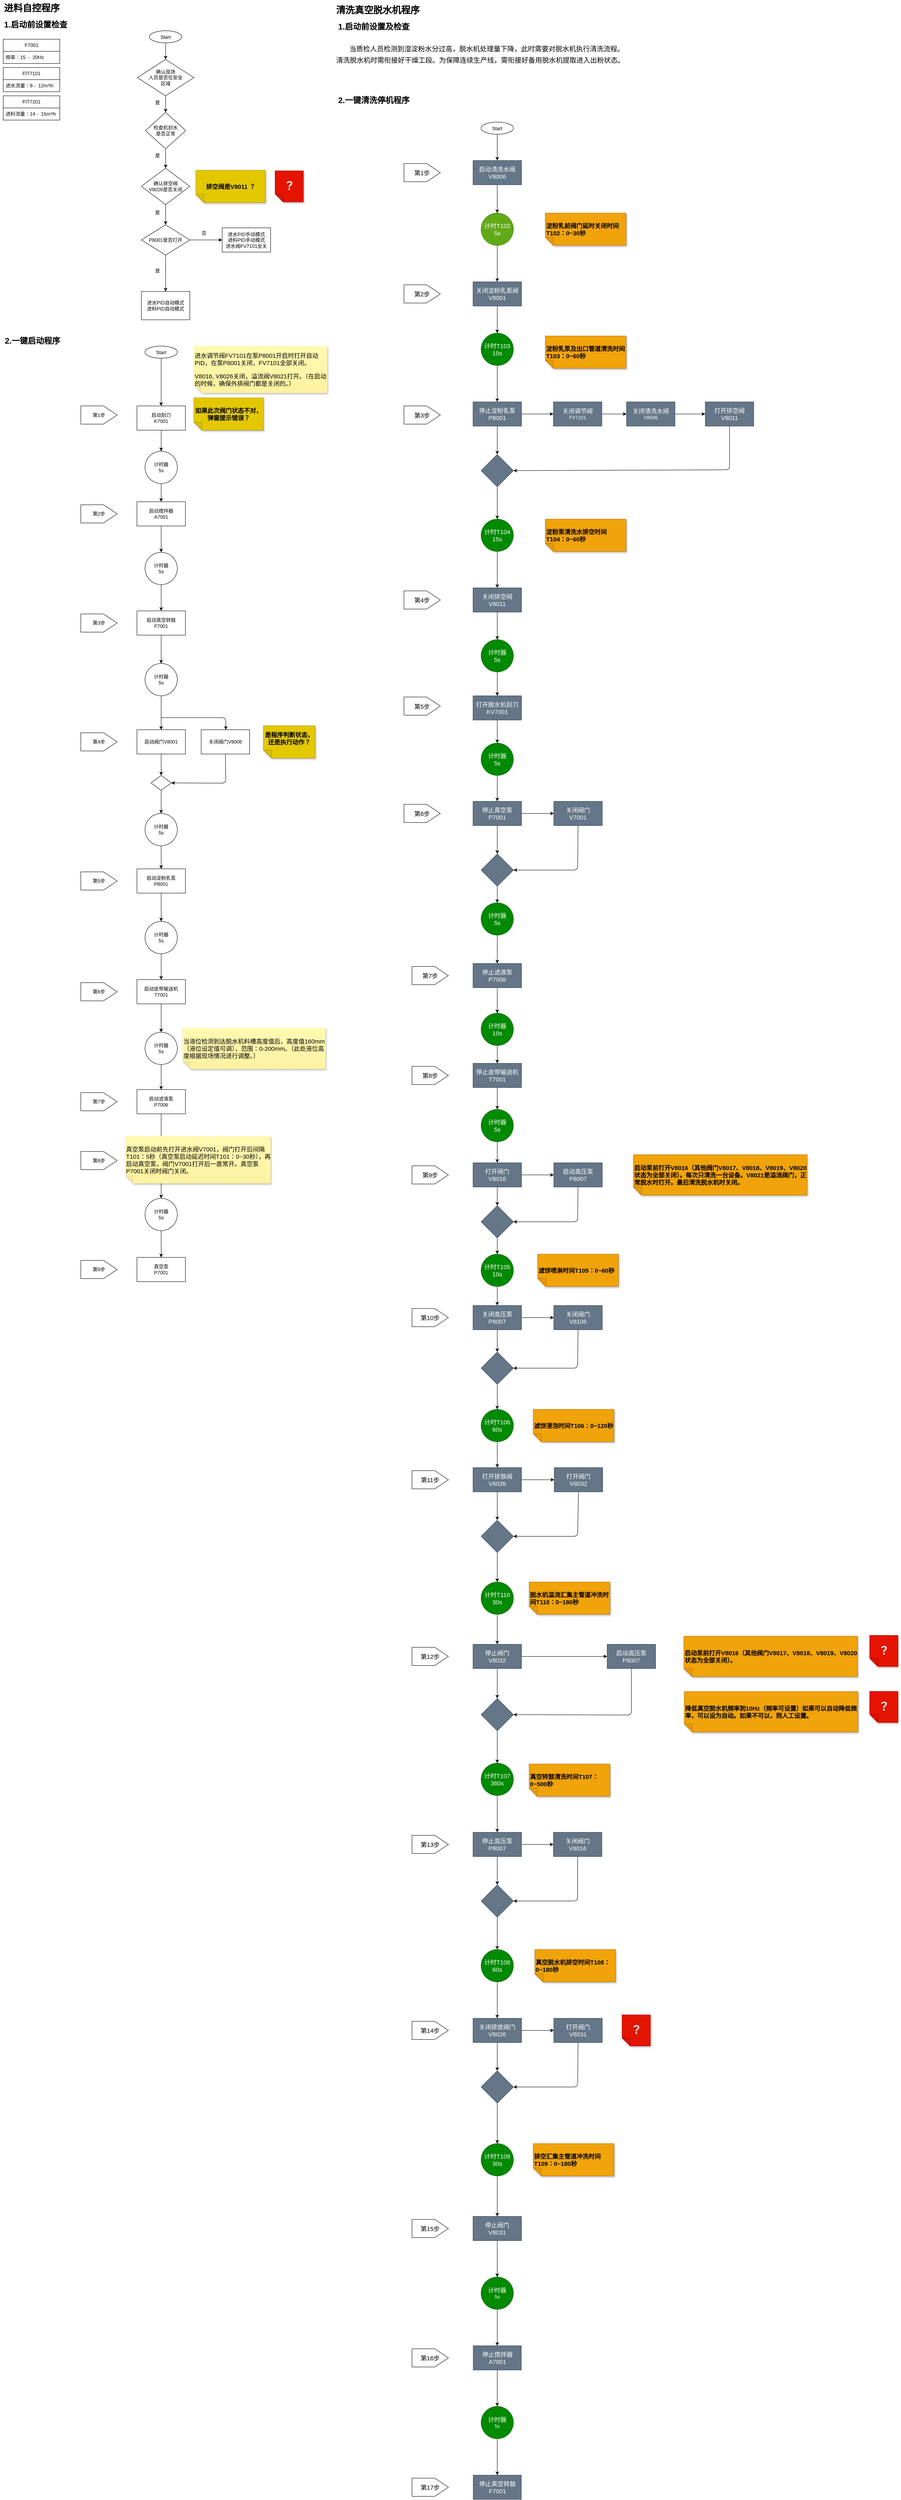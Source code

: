 <mxfile>
    <diagram id="wImYX9leGLHuQFXVxH7y" name="第 1 页">
        <mxGraphModel dx="1159" dy="1942" grid="1" gridSize="10" guides="1" tooltips="1" connect="1" arrows="1" fold="1" page="1" pageScale="1" pageWidth="827" pageHeight="1169" math="0" shadow="0">
            <root>
                <mxCell id="0"/>
                <mxCell id="1" parent="0"/>
                <mxCell id="384" value="F7001" style="swimlane;fontStyle=0;childLayout=stackLayout;horizontal=1;startSize=30;horizontalStack=0;resizeParent=1;resizeParentMax=0;resizeLast=0;collapsible=1;marginBottom=0;whiteSpace=wrap;html=1;fontFamily=Helvetica;fontSize=12;fontColor=default;fillColor=none;gradientColor=none;" parent="1" vertex="1">
                    <mxGeometry x="18" y="-1065" width="140" height="60" as="geometry"/>
                </mxCell>
                <mxCell id="385" value="频率：15&amp;nbsp; -&amp;nbsp; 20Hz" style="text;strokeColor=none;fillColor=none;align=left;verticalAlign=middle;spacingLeft=4;spacingRight=4;overflow=hidden;points=[[0,0.5],[1,0.5]];portConstraint=eastwest;rotatable=0;whiteSpace=wrap;html=1;fontFamily=Helvetica;fontSize=12;fontColor=default;" parent="384" vertex="1">
                    <mxGeometry y="30" width="140" height="30" as="geometry"/>
                </mxCell>
                <mxCell id="388" value="FIT7101" style="swimlane;fontStyle=0;childLayout=stackLayout;horizontal=1;startSize=30;horizontalStack=0;resizeParent=1;resizeParentMax=0;resizeLast=0;collapsible=1;marginBottom=0;whiteSpace=wrap;html=1;fontFamily=Helvetica;fontSize=12;fontColor=default;fillColor=none;gradientColor=none;" parent="1" vertex="1">
                    <mxGeometry x="18" y="-995" width="140" height="60" as="geometry"/>
                </mxCell>
                <mxCell id="389" value="进水流量：8 -&amp;nbsp; 12m³/h" style="text;strokeColor=none;fillColor=none;align=left;verticalAlign=middle;spacingLeft=4;spacingRight=4;overflow=hidden;points=[[0,0.5],[1,0.5]];portConstraint=eastwest;rotatable=0;whiteSpace=wrap;html=1;fontFamily=Helvetica;fontSize=12;fontColor=default;" parent="388" vertex="1">
                    <mxGeometry y="30" width="140" height="30" as="geometry"/>
                </mxCell>
                <UserObject label="FIT7201" tags="" id="390">
                    <mxCell style="swimlane;fontStyle=0;childLayout=stackLayout;horizontal=1;startSize=30;horizontalStack=0;resizeParent=1;resizeParentMax=0;resizeLast=0;collapsible=1;marginBottom=0;whiteSpace=wrap;html=1;fontFamily=Helvetica;fontSize=12;fontColor=default;fillColor=none;gradientColor=none;" parent="1" vertex="1">
                        <mxGeometry x="18" y="-925" width="140" height="60" as="geometry"/>
                    </mxCell>
                </UserObject>
                <mxCell id="391" value="进料流量：14 -&amp;nbsp; 15m³/h" style="text;strokeColor=none;fillColor=none;align=left;verticalAlign=middle;spacingLeft=4;spacingRight=4;overflow=hidden;points=[[0,0.5],[1,0.5]];portConstraint=eastwest;rotatable=0;whiteSpace=wrap;html=1;fontFamily=Helvetica;fontSize=12;fontColor=default;" parent="390" vertex="1">
                    <mxGeometry y="30" width="140" height="30" as="geometry"/>
                </mxCell>
                <mxCell id="427" value="" style="edgeStyle=none;html=1;fontFamily=Helvetica;fontSize=12;fontColor=default;" parent="1" source="425" target="426" edge="1">
                    <mxGeometry relative="1" as="geometry"/>
                </mxCell>
                <mxCell id="425" value="Start" style="ellipse;align=center;" parent="1" vertex="1">
                    <mxGeometry x="380" y="-1086" width="80" height="30" as="geometry"/>
                </mxCell>
                <mxCell id="431" value="" style="edgeStyle=none;html=1;fontFamily=Helvetica;fontSize=12;fontColor=default;" parent="1" source="426" target="430" edge="1">
                    <mxGeometry relative="1" as="geometry"/>
                </mxCell>
                <mxCell id="426" value="确认现场&lt;br&gt;人员是否在安全&lt;br&gt;区域" style="rhombus;whiteSpace=wrap;html=1;align=center;" parent="1" vertex="1">
                    <mxGeometry x="350" y="-1015" width="140" height="90" as="geometry"/>
                </mxCell>
                <mxCell id="440" style="edgeStyle=none;html=1;exitX=0.5;exitY=1;exitDx=0;exitDy=0;entryX=0.5;entryY=0;entryDx=0;entryDy=0;fontFamily=Helvetica;fontSize=12;fontColor=default;" parent="1" source="430" target="439" edge="1">
                    <mxGeometry relative="1" as="geometry"/>
                </mxCell>
                <mxCell id="430" value="检查机封水&lt;br&gt;是否正常" style="rhombus;whiteSpace=wrap;html=1;" parent="1" vertex="1">
                    <mxGeometry x="370" y="-884" width="100" height="90" as="geometry"/>
                </mxCell>
                <mxCell id="448" style="edgeStyle=none;html=1;exitX=0.5;exitY=1;exitDx=0;exitDy=0;entryX=0.5;entryY=0;entryDx=0;entryDy=0;fontFamily=Helvetica;fontSize=12;fontColor=default;" parent="1" source="439" target="443" edge="1">
                    <mxGeometry relative="1" as="geometry"/>
                </mxCell>
                <mxCell id="439" value="确认排空阀&lt;br&gt;V8026是否关闭" style="rhombus;whiteSpace=wrap;html=1;" parent="1" vertex="1">
                    <mxGeometry x="360" y="-746" width="120" height="90" as="geometry"/>
                </mxCell>
                <mxCell id="441" value="" style="edgeStyle=none;html=1;fontFamily=Helvetica;fontSize=12;fontColor=default;" parent="1" source="443" target="444" edge="1">
                    <mxGeometry relative="1" as="geometry"/>
                </mxCell>
                <mxCell id="442" value="" style="edgeStyle=none;html=1;fontFamily=Helvetica;fontSize=12;fontColor=default;" parent="1" source="443" target="446" edge="1">
                    <mxGeometry relative="1" as="geometry"/>
                </mxCell>
                <mxCell id="443" value="P8001是否打开" style="rhombus;whiteSpace=wrap;html=1;" parent="1" vertex="1">
                    <mxGeometry x="360" y="-606" width="120" height="75" as="geometry"/>
                </mxCell>
                <mxCell id="444" value="进水PID自动模式&lt;br&gt;进料PID自动模式" style="whiteSpace=wrap;html=1;" parent="1" vertex="1">
                    <mxGeometry x="360" y="-441" width="120" height="70" as="geometry"/>
                </mxCell>
                <mxCell id="445" value="是" style="text;strokeColor=none;align=center;fillColor=none;html=1;verticalAlign=middle;whiteSpace=wrap;rounded=0;fontFamily=Helvetica;fontSize=12;fontColor=default;" parent="1" vertex="1">
                    <mxGeometry x="381" y="-507" width="38" height="30" as="geometry"/>
                </mxCell>
                <mxCell id="446" value="进水PID手动模式&lt;br&gt;进料PID手动模式&lt;br&gt;进水阀FV7101全关" style="whiteSpace=wrap;html=1;" parent="1" vertex="1">
                    <mxGeometry x="560" y="-598.5" width="120" height="60" as="geometry"/>
                </mxCell>
                <mxCell id="447" value="否" style="text;strokeColor=none;align=center;fillColor=none;html=1;verticalAlign=middle;whiteSpace=wrap;rounded=0;fontFamily=Helvetica;fontSize=12;fontColor=default;" parent="1" vertex="1">
                    <mxGeometry x="495" y="-600" width="40" height="30" as="geometry"/>
                </mxCell>
                <mxCell id="449" value="是" style="text;strokeColor=none;align=center;fillColor=none;html=1;verticalAlign=middle;whiteSpace=wrap;rounded=0;fontFamily=Helvetica;fontSize=12;fontColor=default;" parent="1" vertex="1">
                    <mxGeometry x="381" y="-651" width="38" height="30" as="geometry"/>
                </mxCell>
                <mxCell id="450" value="是" style="text;strokeColor=none;align=center;fillColor=none;html=1;verticalAlign=middle;whiteSpace=wrap;rounded=0;fontFamily=Helvetica;fontSize=12;fontColor=default;" parent="1" vertex="1">
                    <mxGeometry x="381" y="-792" width="38" height="30" as="geometry"/>
                </mxCell>
                <mxCell id="451" value="是" style="text;strokeColor=none;align=center;fillColor=none;html=1;verticalAlign=middle;whiteSpace=wrap;rounded=0;fontFamily=Helvetica;fontSize=12;fontColor=default;" parent="1" vertex="1">
                    <mxGeometry x="381" y="-923" width="38" height="30" as="geometry"/>
                </mxCell>
                <mxCell id="458" value="" style="edgeStyle=none;html=1;fontFamily=Helvetica;fontSize=12;fontColor=default;" parent="1" source="452" target="457" edge="1">
                    <mxGeometry relative="1" as="geometry"/>
                </mxCell>
                <mxCell id="452" value="Start" style="ellipse" parent="1" vertex="1">
                    <mxGeometry x="369" y="-306" width="80" height="30" as="geometry"/>
                </mxCell>
                <mxCell id="462" value="" style="edgeStyle=none;html=1;fontFamily=Helvetica;fontSize=12;fontColor=default;" parent="1" source="457" target="461" edge="1">
                    <mxGeometry relative="1" as="geometry"/>
                </mxCell>
                <mxCell id="457" value="启动刮刀&lt;br&gt;K7001" style="whiteSpace=wrap;html=1;" parent="1" vertex="1">
                    <mxGeometry x="349" y="-158" width="120" height="60" as="geometry"/>
                </mxCell>
                <mxCell id="464" value="" style="edgeStyle=none;html=1;fontFamily=Helvetica;fontSize=12;fontColor=default;" parent="1" source="461" target="463" edge="1">
                    <mxGeometry relative="1" as="geometry"/>
                </mxCell>
                <mxCell id="461" value="计时器&lt;br&gt;5s" style="ellipse;whiteSpace=wrap;html=1;" parent="1" vertex="1">
                    <mxGeometry x="369" y="-46" width="80" height="80" as="geometry"/>
                </mxCell>
                <mxCell id="466" value="" style="edgeStyle=none;html=1;fontFamily=Helvetica;fontSize=12;fontColor=default;" parent="1" source="463" target="465" edge="1">
                    <mxGeometry relative="1" as="geometry"/>
                </mxCell>
                <mxCell id="463" value="启动搅拌器&lt;br&gt;A7001" style="whiteSpace=wrap;html=1;" parent="1" vertex="1">
                    <mxGeometry x="349" y="79" width="120" height="60" as="geometry"/>
                </mxCell>
                <mxCell id="468" value="" style="edgeStyle=none;html=1;fontFamily=Helvetica;fontSize=12;fontColor=default;" parent="1" source="465" target="467" edge="1">
                    <mxGeometry relative="1" as="geometry"/>
                </mxCell>
                <mxCell id="465" value="计时器&lt;br&gt;5s" style="ellipse;whiteSpace=wrap;html=1;" parent="1" vertex="1">
                    <mxGeometry x="369" y="204" width="80" height="80" as="geometry"/>
                </mxCell>
                <mxCell id="470" value="" style="edgeStyle=none;html=1;fontFamily=Helvetica;fontSize=12;fontColor=default;" parent="1" source="467" target="469" edge="1">
                    <mxGeometry relative="1" as="geometry"/>
                </mxCell>
                <mxCell id="467" value="启动真空转鼓&lt;br&gt;F7001" style="whiteSpace=wrap;html=1;" parent="1" vertex="1">
                    <mxGeometry x="349" y="349" width="120" height="60" as="geometry"/>
                </mxCell>
                <mxCell id="472" value="" style="edgeStyle=none;html=1;fontFamily=Helvetica;fontSize=12;fontColor=default;" parent="1" source="469" target="471" edge="1">
                    <mxGeometry relative="1" as="geometry"/>
                </mxCell>
                <mxCell id="469" value="计时器&lt;br&gt;5s" style="ellipse;whiteSpace=wrap;html=1;" parent="1" vertex="1">
                    <mxGeometry x="369" y="479" width="80" height="80" as="geometry"/>
                </mxCell>
                <mxCell id="484" value="" style="edgeStyle=none;html=1;fontFamily=Helvetica;fontSize=12;fontColor=default;" parent="1" source="471" target="483" edge="1">
                    <mxGeometry relative="1" as="geometry"/>
                </mxCell>
                <mxCell id="471" value="启动阀门V8001" style="whiteSpace=wrap;html=1;" parent="1" vertex="1">
                    <mxGeometry x="349" y="643" width="120" height="60" as="geometry"/>
                </mxCell>
                <mxCell id="485" style="edgeStyle=none;html=1;entryX=1;entryY=0.5;entryDx=0;entryDy=0;fontFamily=Helvetica;fontSize=12;fontColor=default;exitX=0.5;exitY=1;exitDx=0;exitDy=0;" parent="1" source="477" target="483" edge="1">
                    <mxGeometry relative="1" as="geometry">
                        <Array as="points">
                            <mxPoint x="569" y="775"/>
                        </Array>
                    </mxGeometry>
                </mxCell>
                <mxCell id="477" value="关闭阀门V8006" style="whiteSpace=wrap;html=1;" parent="1" vertex="1">
                    <mxGeometry x="508" y="643" width="120" height="60" as="geometry"/>
                </mxCell>
                <mxCell id="479" value="" style="edgeStyle=none;orthogonalLoop=1;jettySize=auto;html=1;fontFamily=Helvetica;fontSize=12;fontColor=default;" parent="1" edge="1">
                    <mxGeometry width="80" relative="1" as="geometry">
                        <mxPoint x="409" y="613" as="sourcePoint"/>
                        <mxPoint x="569" y="643" as="targetPoint"/>
                        <Array as="points">
                            <mxPoint x="569" y="613"/>
                        </Array>
                    </mxGeometry>
                </mxCell>
                <mxCell id="487" value="" style="edgeStyle=none;html=1;fontFamily=Helvetica;fontSize=12;fontColor=default;" parent="1" source="483" target="486" edge="1">
                    <mxGeometry relative="1" as="geometry"/>
                </mxCell>
                <mxCell id="483" value="" style="rhombus;whiteSpace=wrap;html=1;" parent="1" vertex="1">
                    <mxGeometry x="384" y="756" width="50" height="37" as="geometry"/>
                </mxCell>
                <mxCell id="489" value="" style="edgeStyle=none;html=1;fontFamily=Helvetica;fontSize=12;fontColor=default;" parent="1" source="486" target="488" edge="1">
                    <mxGeometry relative="1" as="geometry"/>
                </mxCell>
                <mxCell id="486" value="计时器&lt;br&gt;5s" style="ellipse;whiteSpace=wrap;html=1;" parent="1" vertex="1">
                    <mxGeometry x="369" y="850" width="80" height="80" as="geometry"/>
                </mxCell>
                <mxCell id="491" value="" style="edgeStyle=none;html=1;fontFamily=Helvetica;fontSize=12;fontColor=default;" parent="1" source="488" target="490" edge="1">
                    <mxGeometry relative="1" as="geometry"/>
                </mxCell>
                <mxCell id="488" value="启动淀粉乳泵&lt;br&gt;P8001" style="whiteSpace=wrap;html=1;" parent="1" vertex="1">
                    <mxGeometry x="349" y="987" width="120" height="60" as="geometry"/>
                </mxCell>
                <mxCell id="493" value="" style="edgeStyle=none;html=1;fontFamily=Helvetica;fontSize=12;fontColor=default;" parent="1" source="490" target="492" edge="1">
                    <mxGeometry relative="1" as="geometry"/>
                </mxCell>
                <mxCell id="490" value="计时器&lt;br&gt;5s" style="ellipse;whiteSpace=wrap;html=1;" parent="1" vertex="1">
                    <mxGeometry x="369" y="1117" width="80" height="80" as="geometry"/>
                </mxCell>
                <mxCell id="497" value="" style="edgeStyle=none;html=1;fontFamily=Helvetica;fontSize=12;fontColor=#FFFFFF;" parent="1" source="492" target="496" edge="1">
                    <mxGeometry relative="1" as="geometry"/>
                </mxCell>
                <mxCell id="492" value="启动皮带输送机&lt;br&gt;T7001" style="whiteSpace=wrap;html=1;" parent="1" vertex="1">
                    <mxGeometry x="349" y="1261" width="120" height="60" as="geometry"/>
                </mxCell>
                <mxCell id="494" value="&lt;p style=&quot;font-size: 15px;&quot; class=&quot;MsoNormal&quot;&gt;&lt;span&gt;当液位检测到达脱水机料槽高度值后，&lt;/span&gt;高度值160mm（液位设定值可调），范围：0-200mm。（此处液位高度根据现场情况进行调整。）&lt;/p&gt;&lt;p class=&quot;MsoNormal&quot;&gt;&lt;span&gt;&lt;/span&gt;&lt;/p&gt;" style="shape=note;whiteSpace=wrap;html=1;backgroundOutline=1;fontColor=#000000;darkOpacity=0.05;fillColor=#FFF9B2;strokeColor=none;fillStyle=solid;direction=west;gradientDirection=north;gradientColor=#FFF2A1;shadow=1;size=20;pointerEvents=1;fontFamily=Helvetica;fontSize=12;align=left;" parent="1" vertex="1">
                    <mxGeometry x="461.75" y="1380" width="354.25" height="102" as="geometry"/>
                </mxCell>
                <mxCell id="499" value="" style="edgeStyle=none;html=1;fontFamily=Helvetica;fontSize=12;fontColor=#FFFFFF;" parent="1" source="496" target="498" edge="1">
                    <mxGeometry relative="1" as="geometry"/>
                </mxCell>
                <mxCell id="496" value="计时器&lt;br&gt;5s" style="ellipse;whiteSpace=wrap;html=1;" parent="1" vertex="1">
                    <mxGeometry x="369" y="1391" width="80" height="80" as="geometry"/>
                </mxCell>
                <mxCell id="501" value="" style="edgeStyle=none;html=1;fontFamily=Helvetica;fontSize=12;fontColor=#FFFFFF;" parent="1" source="498" target="500" edge="1">
                    <mxGeometry relative="1" as="geometry"/>
                </mxCell>
                <mxCell id="498" value="启动滤液泵&lt;br&gt;P7006" style="whiteSpace=wrap;html=1;" parent="1" vertex="1">
                    <mxGeometry x="349" y="1533" width="120" height="60" as="geometry"/>
                </mxCell>
                <mxCell id="503" value="" style="edgeStyle=none;html=1;fontFamily=Helvetica;fontSize=12;fontColor=#FFFFFF;" parent="1" source="500" target="502" edge="1">
                    <mxGeometry relative="1" as="geometry"/>
                </mxCell>
                <mxCell id="500" value="计时器&lt;br&gt;5s" style="ellipse;whiteSpace=wrap;html=1;" parent="1" vertex="1">
                    <mxGeometry x="369" y="1802" width="80" height="80" as="geometry"/>
                </mxCell>
                <mxCell id="502" value="真空泵&lt;br&gt;P7001" style="whiteSpace=wrap;html=1;" parent="1" vertex="1">
                    <mxGeometry x="349" y="1948" width="120" height="60" as="geometry"/>
                </mxCell>
                <mxCell id="504" value="&lt;p style=&quot;&quot; class=&quot;MsoNormal&quot;&gt;&lt;font style=&quot;font-size: 15px;&quot;&gt;真空泵启动前先打开进水阀V7001，阀门打开后间隔T101：5秒（真空泵启动延迟时间T101：0~30秒），再启动真空泵，阀门V7001打开后一直常开。真空泵P7001关闭时阀门关闭。&lt;/font&gt;&lt;span&gt;&lt;/span&gt;&lt;/p&gt;&lt;p class=&quot;MsoNormal&quot;&gt;&lt;span&gt;&lt;/span&gt;&lt;/p&gt;" style="shape=note;whiteSpace=wrap;html=1;backgroundOutline=1;fontColor=#000000;darkOpacity=0.05;fillColor=#FFF9B2;strokeColor=none;fillStyle=solid;direction=west;gradientDirection=north;gradientColor=#FFF2A1;shadow=1;size=20;pointerEvents=1;fontFamily=Helvetica;fontSize=12;align=left;" parent="1" vertex="1">
                    <mxGeometry x="320" y="1648" width="360" height="117" as="geometry"/>
                </mxCell>
                <mxCell id="505" value="&lt;p style=&quot;font-size: 15px;&quot; class=&quot;MsoNormal&quot;&gt;&lt;font style=&quot;font-size: 15px;&quot;&gt;进水调节阀FV7101在泵P8001开启时打开自动PID，在泵P8001关闭，FV7101全部关闭。&lt;/font&gt;&lt;/p&gt;&lt;p style=&quot;font-size: 15px;&quot; class=&quot;MsoNormal&quot;&gt;&lt;font style=&quot;font-size: 15px;&quot;&gt;V8016, V8026关闭，溢流阀V8021打开。（在启动的时候，确保外排阀门都是关闭的。）&lt;/font&gt;&lt;span style=&quot;font-size: 13px;&quot;&gt;&lt;/span&gt;&lt;/p&gt;&lt;p class=&quot;MsoNormal&quot;&gt;&lt;span&gt;&lt;/span&gt;&lt;/p&gt;" style="shape=note;whiteSpace=wrap;html=1;backgroundOutline=1;fontColor=#000000;darkOpacity=0.05;fillColor=#FFF9B2;strokeColor=none;fillStyle=solid;direction=west;gradientDirection=north;gradientColor=#FFF2A1;shadow=1;size=20;pointerEvents=1;fontFamily=Helvetica;fontSize=12;align=left;" parent="1" vertex="1">
                    <mxGeometry x="490" y="-306" width="330" height="116" as="geometry"/>
                </mxCell>
                <mxCell id="506" value="第1步" style="shape=offPageConnector;whiteSpace=wrap;html=1;direction=north;" parent="1" vertex="1">
                    <mxGeometry x="210" y="-158" width="90" height="45" as="geometry"/>
                </mxCell>
                <mxCell id="509" value="1.启动前设置检查" style="text;strokeColor=none;fillColor=none;html=1;fontSize=20;fontStyle=1;verticalAlign=middle;align=center;" parent="1" vertex="1">
                    <mxGeometry x="18" y="-1122" width="160" height="40" as="geometry"/>
                </mxCell>
                <mxCell id="510" value="2.一键启动程序" style="text;strokeColor=none;fillColor=none;html=1;fontSize=20;fontStyle=1;verticalAlign=middle;align=center;" parent="1" vertex="1">
                    <mxGeometry x="10" y="-340" width="160" height="40" as="geometry"/>
                </mxCell>
                <mxCell id="511" value="第2步" style="shape=offPageConnector;whiteSpace=wrap;html=1;direction=north;" parent="1" vertex="1">
                    <mxGeometry x="210" y="86.5" width="90" height="45" as="geometry"/>
                </mxCell>
                <mxCell id="512" value="第3步" style="shape=offPageConnector;whiteSpace=wrap;html=1;direction=north;" parent="1" vertex="1">
                    <mxGeometry x="210" y="356.5" width="90" height="45" as="geometry"/>
                </mxCell>
                <mxCell id="513" value="第4步" style="shape=offPageConnector;whiteSpace=wrap;html=1;direction=north;" parent="1" vertex="1">
                    <mxGeometry x="210" y="650.5" width="90" height="45" as="geometry"/>
                </mxCell>
                <mxCell id="514" value="第5步" style="shape=offPageConnector;whiteSpace=wrap;html=1;direction=north;" parent="1" vertex="1">
                    <mxGeometry x="210" y="994.5" width="90" height="45" as="geometry"/>
                </mxCell>
                <mxCell id="515" value="第6步" style="shape=offPageConnector;whiteSpace=wrap;html=1;direction=north;" parent="1" vertex="1">
                    <mxGeometry x="210" y="1268.5" width="90" height="45" as="geometry"/>
                </mxCell>
                <mxCell id="516" value="第7步" style="shape=offPageConnector;whiteSpace=wrap;html=1;direction=north;" parent="1" vertex="1">
                    <mxGeometry x="210" y="1540.5" width="90" height="45" as="geometry"/>
                </mxCell>
                <mxCell id="517" value="第8步" style="shape=offPageConnector;whiteSpace=wrap;html=1;direction=north;" parent="1" vertex="1">
                    <mxGeometry x="210" y="1686" width="90" height="45" as="geometry"/>
                </mxCell>
                <mxCell id="518" value="第9步" style="shape=offPageConnector;whiteSpace=wrap;html=1;direction=north;" parent="1" vertex="1">
                    <mxGeometry x="210" y="1955.5" width="90" height="45" as="geometry"/>
                </mxCell>
                <mxCell id="519" value="&lt;font style=&quot;font-size: 15px;&quot;&gt;&lt;b&gt;是程序判断状态，还是执行动作？&lt;br&gt;&lt;br&gt;&lt;/b&gt;&lt;/font&gt;" style="shape=note;whiteSpace=wrap;html=1;backgroundOutline=1;fontColor=#000000;darkOpacity=0.05;fillColor=#e3c800;strokeColor=#B09500;fillStyle=solid;direction=west;gradientDirection=north;shadow=1;size=20;pointerEvents=1;" parent="1" vertex="1">
                    <mxGeometry x="662" y="633" width="128" height="80" as="geometry"/>
                </mxCell>
                <mxCell id="521" value="&lt;font style=&quot;font-size: 15px;&quot;&gt;&lt;b&gt;如果此次阀门状态不对，弹窗提示错误？&lt;br&gt;&lt;/b&gt;&lt;/font&gt;" style="shape=note;whiteSpace=wrap;html=1;backgroundOutline=1;fontColor=#000000;darkOpacity=0.05;fillColor=#e3c800;strokeColor=#B09500;fillStyle=solid;direction=west;gradientDirection=north;shadow=1;size=20;pointerEvents=1;" parent="1" vertex="1">
                    <mxGeometry x="490" y="-178" width="172" height="80" as="geometry"/>
                </mxCell>
                <mxCell id="522" value="清洗真空脱水机程序" style="text;strokeColor=none;fillColor=none;html=1;fontSize=23;fontStyle=1;verticalAlign=middle;align=center;" parent="1" vertex="1">
                    <mxGeometry x="840" y="-1157" width="210" height="40" as="geometry"/>
                </mxCell>
                <mxCell id="523" value="进料自控程序" style="text;strokeColor=none;fillColor=none;html=1;fontSize=23;fontStyle=1;verticalAlign=middle;align=left;" parent="1" vertex="1">
                    <mxGeometry x="18" y="-1162" width="210" height="40" as="geometry"/>
                </mxCell>
                <mxCell id="524" value="1.启动前设置及检查" style="text;strokeColor=none;fillColor=none;html=1;fontSize=20;fontStyle=1;verticalAlign=middle;align=center;" parent="1" vertex="1">
                    <mxGeometry x="840" y="-1117" width="190" height="40" as="geometry"/>
                </mxCell>
                <mxCell id="525" value="&lt;p style=&quot;&quot; class=&quot;MsoNormal&quot;&gt;&lt;span&gt;&lt;font style=&quot;font-size: 17px;&quot;&gt;&amp;nbsp; &amp;nbsp; &amp;nbsp; &amp;nbsp;当质检人员检测到湿淀粉水分过高，脱水机处理量下降，此时需要对脱水机执行清洗流程。清洗脱水机时需衔接好干燥工段。为保障连续生产线，需衔接好备用脱水机提取进入出粉状态。&lt;/font&gt;&lt;/span&gt;&lt;span&gt;&lt;/span&gt;&lt;/p&gt;" style="text;strokeColor=none;align=left;fillColor=none;html=1;verticalAlign=middle;whiteSpace=wrap;rounded=0;fontSize=23;" parent="1" vertex="1">
                    <mxGeometry x="840" y="-1084" width="730" height="110" as="geometry"/>
                </mxCell>
                <mxCell id="526" value="2.一键清洗停机程序" style="text;strokeColor=none;fillColor=none;html=1;fontSize=20;fontStyle=1;verticalAlign=middle;align=center;" parent="1" vertex="1">
                    <mxGeometry x="840" y="-935" width="190" height="40" as="geometry"/>
                </mxCell>
                <mxCell id="529" value="" style="edgeStyle=none;html=1;fontSize=17;" parent="1" source="527" target="528" edge="1">
                    <mxGeometry relative="1" as="geometry"/>
                </mxCell>
                <mxCell id="527" value="Start" style="ellipse" parent="1" vertex="1">
                    <mxGeometry x="1201" y="-860" width="80" height="30" as="geometry"/>
                </mxCell>
                <mxCell id="531" value="" style="edgeStyle=none;html=1;fontSize=15;" parent="1" source="528" target="530" edge="1">
                    <mxGeometry relative="1" as="geometry"/>
                </mxCell>
                <mxCell id="528" value="&lt;font style=&quot;font-size: 15px;&quot;&gt;启动清洗水阀&lt;br&gt;V8006&lt;br&gt;&lt;/font&gt;" style="whiteSpace=wrap;html=1;fillColor=#647687;fontColor=#ffffff;strokeColor=#314354;" parent="1" vertex="1">
                    <mxGeometry x="1181" y="-765" width="120" height="60" as="geometry"/>
                </mxCell>
                <mxCell id="533" value="" style="edgeStyle=none;html=1;fontSize=15;" parent="1" source="530" target="532" edge="1">
                    <mxGeometry relative="1" as="geometry"/>
                </mxCell>
                <mxCell id="530" value="&lt;font style=&quot;font-size: 15px;&quot;&gt;计时T102&lt;br&gt;5s&lt;/font&gt;" style="ellipse;whiteSpace=wrap;html=1;fillColor=#60a917;strokeColor=#2D7600;fontColor=#ffffff;" parent="1" vertex="1">
                    <mxGeometry x="1201" y="-635" width="80" height="80" as="geometry"/>
                </mxCell>
                <mxCell id="539" style="edgeStyle=none;html=1;exitX=0.5;exitY=1;exitDx=0;exitDy=0;entryX=0.5;entryY=0;entryDx=0;entryDy=0;fontSize=15;" parent="1" source="532" target="538" edge="1">
                    <mxGeometry relative="1" as="geometry"/>
                </mxCell>
                <mxCell id="532" value="&lt;font style=&quot;font-size: 15px;&quot;&gt;关闭淀粉乳泵阀&lt;br&gt;V8001&lt;/font&gt;" style="whiteSpace=wrap;html=1;fillColor=#647687;strokeColor=#314354;fontColor=#ffffff;" parent="1" vertex="1">
                    <mxGeometry x="1181" y="-465" width="120" height="60" as="geometry"/>
                </mxCell>
                <mxCell id="545" value="" style="edgeStyle=none;html=1;fontSize=15;" parent="1" source="538" target="544" edge="1">
                    <mxGeometry relative="1" as="geometry"/>
                </mxCell>
                <mxCell id="538" value="&lt;font style=&quot;font-size: 15px;&quot;&gt;计时T103&lt;br&gt;10s&lt;/font&gt;" style="ellipse;whiteSpace=wrap;html=1;fillColor=#008a00;strokeColor=#005700;fontColor=#ffffff;" parent="1" vertex="1">
                    <mxGeometry x="1201" y="-338" width="80" height="80" as="geometry"/>
                </mxCell>
                <mxCell id="540" value="&lt;p style=&quot;font-size: 15px;&quot; class=&quot;MsoNormal&quot;&gt;&lt;b&gt;淀粉乳前阀门延时关闭时间T102：0~30秒&lt;/b&gt;&lt;/p&gt;" style="shape=note;whiteSpace=wrap;html=1;backgroundOutline=1;fontColor=#000000;darkOpacity=0.05;fillColor=#f0a30a;strokeColor=#BD7000;fillStyle=solid;direction=west;gradientDirection=north;shadow=1;size=20;pointerEvents=1;align=left;" parent="1" vertex="1">
                    <mxGeometry x="1360" y="-635" width="200" height="80" as="geometry"/>
                </mxCell>
                <mxCell id="541" value="&lt;p style=&quot;font-size: 15px;&quot; class=&quot;MsoNormal&quot;&gt;&lt;b&gt;&lt;span&gt;淀粉乳泵及出口管道清洗时间&lt;/span&gt;&lt;span&gt;T&lt;/span&gt;&lt;span&gt;103&lt;/span&gt;&lt;span&gt;：0&lt;/span&gt;&lt;span&gt;~60&lt;/span&gt;&lt;span&gt;秒&lt;/span&gt;&lt;/b&gt;&lt;/p&gt;" style="shape=note;whiteSpace=wrap;html=1;backgroundOutline=1;fontColor=#000000;darkOpacity=0.05;fillColor=#f0a30a;strokeColor=#BD7000;fillStyle=solid;direction=west;gradientDirection=north;shadow=1;size=20;pointerEvents=1;align=left;" parent="1" vertex="1">
                    <mxGeometry x="1360" y="-331" width="200" height="80" as="geometry"/>
                </mxCell>
                <mxCell id="542" value="&lt;font style=&quot;font-size: 15px;&quot;&gt;第1步&lt;/font&gt;" style="shape=offPageConnector;whiteSpace=wrap;html=1;direction=north;" parent="1" vertex="1">
                    <mxGeometry x="1010" y="-757.5" width="90" height="45" as="geometry"/>
                </mxCell>
                <mxCell id="543" value="&lt;font style=&quot;font-size: 15px;&quot;&gt;第2步&lt;/font&gt;" style="shape=offPageConnector;whiteSpace=wrap;html=1;direction=north;" parent="1" vertex="1">
                    <mxGeometry x="1010" y="-457.5" width="90" height="45" as="geometry"/>
                </mxCell>
                <mxCell id="551" value="" style="edgeStyle=none;html=1;fontSize=15;" parent="1" source="544" target="550" edge="1">
                    <mxGeometry relative="1" as="geometry"/>
                </mxCell>
                <mxCell id="555" value="" style="edgeStyle=none;html=1;fontSize=15;" parent="1" source="544" target="554" edge="1">
                    <mxGeometry relative="1" as="geometry"/>
                </mxCell>
                <mxCell id="544" value="&lt;font style=&quot;font-size: 15px;&quot;&gt;停止淀粉乳泵&lt;br&gt;P8001&lt;/font&gt;" style="whiteSpace=wrap;html=1;fillColor=#647687;strokeColor=#314354;fontColor=#ffffff;" parent="1" vertex="1">
                    <mxGeometry x="1181" y="-168" width="120" height="60" as="geometry"/>
                </mxCell>
                <mxCell id="553" value="" style="edgeStyle=none;html=1;fontSize=15;" parent="1" source="550" target="552" edge="1">
                    <mxGeometry relative="1" as="geometry"/>
                </mxCell>
                <mxCell id="550" value="&lt;span style=&quot;font-size: 15px;&quot;&gt;关闭调节阀&lt;br&gt;&lt;/span&gt;FV7101" style="whiteSpace=wrap;html=1;fillColor=#647687;strokeColor=#314354;fontColor=#ffffff;" parent="1" vertex="1">
                    <mxGeometry x="1380" y="-168" width="120" height="60" as="geometry"/>
                </mxCell>
                <mxCell id="559" value="" style="edgeStyle=none;html=1;fontSize=15;" parent="1" source="552" target="558" edge="1">
                    <mxGeometry relative="1" as="geometry"/>
                </mxCell>
                <mxCell id="552" value="&lt;span style=&quot;font-size: 15px;&quot;&gt;关闭清洗水阀&lt;br&gt;&lt;/span&gt;V8006" style="whiteSpace=wrap;html=1;fillColor=#647687;strokeColor=#314354;fontColor=#ffffff;" parent="1" vertex="1">
                    <mxGeometry x="1561" y="-168" width="120" height="60" as="geometry"/>
                </mxCell>
                <mxCell id="563" value="" style="edgeStyle=none;html=1;fontSize=15;" parent="1" source="554" target="562" edge="1">
                    <mxGeometry relative="1" as="geometry"/>
                </mxCell>
                <mxCell id="554" value="" style="rhombus;whiteSpace=wrap;html=1;fillColor=#647687;fontColor=#ffffff;strokeColor=#314354;" parent="1" vertex="1">
                    <mxGeometry x="1201" y="-38" width="80" height="80" as="geometry"/>
                </mxCell>
                <mxCell id="557" value="&lt;font style=&quot;font-size: 15px;&quot;&gt;&lt;b&gt;排空阀是V8011 ？&lt;br&gt;&lt;/b&gt;&lt;/font&gt;" style="shape=note;whiteSpace=wrap;html=1;backgroundOutline=1;fontColor=#000000;darkOpacity=0.05;fillColor=#e3c800;strokeColor=#B09500;fillStyle=solid;direction=west;gradientDirection=north;shadow=1;size=20;pointerEvents=1;" parent="1" vertex="1">
                    <mxGeometry x="495" y="-741" width="172" height="80" as="geometry"/>
                </mxCell>
                <mxCell id="560" style="edgeStyle=none;html=1;exitX=0.5;exitY=1;exitDx=0;exitDy=0;fontSize=15;entryX=1;entryY=0.5;entryDx=0;entryDy=0;" parent="1" source="558" target="554" edge="1">
                    <mxGeometry relative="1" as="geometry">
                        <Array as="points">
                            <mxPoint x="1816"/>
                        </Array>
                    </mxGeometry>
                </mxCell>
                <mxCell id="558" value="&lt;span style=&quot;font-size: 15px;&quot;&gt;打开排空阀&lt;br&gt;V8011&lt;br&gt;&lt;/span&gt;" style="whiteSpace=wrap;html=1;fillColor=#647687;strokeColor=#314354;fontColor=#ffffff;" parent="1" vertex="1">
                    <mxGeometry x="1756" y="-168" width="120" height="60" as="geometry"/>
                </mxCell>
                <mxCell id="561" value="&lt;font style=&quot;font-size: 15px;&quot;&gt;第3步&lt;/font&gt;" style="shape=offPageConnector;whiteSpace=wrap;html=1;direction=north;" parent="1" vertex="1">
                    <mxGeometry x="1010" y="-158" width="90" height="45" as="geometry"/>
                </mxCell>
                <mxCell id="571" style="edgeStyle=none;html=1;exitX=0.5;exitY=1;exitDx=0;exitDy=0;entryX=0.5;entryY=0;entryDx=0;entryDy=0;fontSize=15;" parent="1" source="562" target="565" edge="1">
                    <mxGeometry relative="1" as="geometry"/>
                </mxCell>
                <mxCell id="562" value="&lt;font style=&quot;font-size: 15px;&quot;&gt;计时T104&lt;br&gt;15s&lt;/font&gt;" style="ellipse;whiteSpace=wrap;html=1;fillColor=#008a00;strokeColor=#005700;fontColor=#ffffff;" parent="1" vertex="1">
                    <mxGeometry x="1201" y="122" width="80" height="80" as="geometry"/>
                </mxCell>
                <mxCell id="564" value="&lt;p style=&quot;font-size: 15px;&quot; class=&quot;MsoNormal&quot;&gt;&lt;b&gt;&lt;span&gt;淀粉泵清洗水排空时间&lt;/span&gt;&lt;span&gt;T&lt;/span&gt;&lt;span&gt;104&lt;/span&gt;&lt;span&gt;：0&lt;/span&gt;&lt;span&gt;~60&lt;/span&gt;&lt;span&gt;秒&lt;/span&gt;&lt;/b&gt;&lt;/p&gt;" style="shape=note;whiteSpace=wrap;html=1;backgroundOutline=1;fontColor=#000000;darkOpacity=0.05;fillColor=#f0a30a;strokeColor=#BD7000;fillStyle=solid;direction=west;gradientDirection=north;shadow=1;size=20;pointerEvents=1;align=left;" parent="1" vertex="1">
                    <mxGeometry x="1360" y="122" width="200" height="80" as="geometry"/>
                </mxCell>
                <mxCell id="575" style="edgeStyle=none;html=1;exitX=0.5;exitY=1;exitDx=0;exitDy=0;entryX=0.5;entryY=0;entryDx=0;entryDy=0;fontSize=15;" parent="1" source="565" target="574" edge="1">
                    <mxGeometry relative="1" as="geometry"/>
                </mxCell>
                <mxCell id="565" value="&lt;span style=&quot;font-size: 15px;&quot;&gt;关闭排空阀&lt;br&gt;V8011&lt;br&gt;&lt;/span&gt;" style="whiteSpace=wrap;html=1;fillColor=#647687;strokeColor=#314354;fontColor=#ffffff;" parent="1" vertex="1">
                    <mxGeometry x="1181" y="292" width="120" height="60" as="geometry"/>
                </mxCell>
                <mxCell id="570" value="&lt;font style=&quot;font-size: 15px;&quot;&gt;第4步&lt;/font&gt;" style="shape=offPageConnector;whiteSpace=wrap;html=1;direction=north;" parent="1" vertex="1">
                    <mxGeometry x="1010" y="299.5" width="90" height="45" as="geometry"/>
                </mxCell>
                <mxCell id="577" style="edgeStyle=none;html=1;exitX=0.5;exitY=1;exitDx=0;exitDy=0;entryX=0.5;entryY=0;entryDx=0;entryDy=0;fontSize=15;" parent="1" source="574" target="576" edge="1">
                    <mxGeometry relative="1" as="geometry"/>
                </mxCell>
                <mxCell id="574" value="&lt;font style=&quot;font-size: 15px;&quot;&gt;计时器&lt;br&gt;5s&lt;/font&gt;" style="ellipse;whiteSpace=wrap;html=1;fillColor=#008a00;strokeColor=#005700;fontColor=#ffffff;" parent="1" vertex="1">
                    <mxGeometry x="1201" y="420" width="80" height="80" as="geometry"/>
                </mxCell>
                <mxCell id="579" style="edgeStyle=none;html=1;exitX=0.5;exitY=1;exitDx=0;exitDy=0;entryX=0.5;entryY=0;entryDx=0;entryDy=0;fontSize=15;" parent="1" source="576" target="578" edge="1">
                    <mxGeometry relative="1" as="geometry"/>
                </mxCell>
                <mxCell id="576" value="&lt;span style=&quot;font-size: 15px;&quot;&gt;打开脱水机刮刀&lt;br&gt;KV7001&lt;br&gt;&lt;/span&gt;" style="whiteSpace=wrap;html=1;fillColor=#647687;strokeColor=#314354;fontColor=#ffffff;" parent="1" vertex="1">
                    <mxGeometry x="1181" y="559" width="120" height="60" as="geometry"/>
                </mxCell>
                <mxCell id="581" style="edgeStyle=none;html=1;exitX=0.5;exitY=1;exitDx=0;exitDy=0;entryX=0.5;entryY=0;entryDx=0;entryDy=0;fontSize=15;" parent="1" source="578" target="580" edge="1">
                    <mxGeometry relative="1" as="geometry"/>
                </mxCell>
                <mxCell id="578" value="&lt;font style=&quot;font-size: 15px;&quot;&gt;计时器&lt;br&gt;5s&lt;/font&gt;" style="ellipse;whiteSpace=wrap;html=1;fillColor=#008a00;strokeColor=#005700;fontColor=#ffffff;" parent="1" vertex="1">
                    <mxGeometry x="1201" y="676" width="80" height="80" as="geometry"/>
                </mxCell>
                <mxCell id="585" value="" style="edgeStyle=none;html=1;fontSize=15;" parent="1" source="580" target="584" edge="1">
                    <mxGeometry relative="1" as="geometry"/>
                </mxCell>
                <mxCell id="587" value="" style="edgeStyle=none;html=1;fontSize=15;" parent="1" source="580" target="586" edge="1">
                    <mxGeometry relative="1" as="geometry"/>
                </mxCell>
                <mxCell id="580" value="&lt;span style=&quot;font-size: 15px;&quot;&gt;停止真空泵&lt;br&gt;P7001&lt;br&gt;&lt;/span&gt;" style="whiteSpace=wrap;html=1;fillColor=#647687;strokeColor=#314354;fontColor=#ffffff;" parent="1" vertex="1">
                    <mxGeometry x="1181" y="820" width="120" height="60" as="geometry"/>
                </mxCell>
                <mxCell id="582" value="&lt;font style=&quot;font-size: 15px;&quot;&gt;第5步&lt;/font&gt;" style="shape=offPageConnector;whiteSpace=wrap;html=1;direction=north;" parent="1" vertex="1">
                    <mxGeometry x="1010" y="562" width="90" height="45" as="geometry"/>
                </mxCell>
                <mxCell id="583" value="&lt;font style=&quot;font-size: 15px;&quot;&gt;第6步&lt;/font&gt;" style="shape=offPageConnector;whiteSpace=wrap;html=1;direction=north;" parent="1" vertex="1">
                    <mxGeometry x="1010" y="827.5" width="90" height="45" as="geometry"/>
                </mxCell>
                <mxCell id="588" style="edgeStyle=none;html=1;exitX=0.5;exitY=1;exitDx=0;exitDy=0;entryX=1;entryY=0.5;entryDx=0;entryDy=0;fontSize=15;" parent="1" source="584" target="586" edge="1">
                    <mxGeometry relative="1" as="geometry">
                        <Array as="points">
                            <mxPoint x="1440" y="990"/>
                        </Array>
                    </mxGeometry>
                </mxCell>
                <mxCell id="584" value="&lt;span style=&quot;font-size: 15px;&quot;&gt;关闭阀门&lt;br&gt;V7001&lt;br&gt;&lt;/span&gt;" style="whiteSpace=wrap;html=1;fillColor=#647687;strokeColor=#314354;fontColor=#ffffff;" parent="1" vertex="1">
                    <mxGeometry x="1381" y="820" width="120" height="60" as="geometry"/>
                </mxCell>
                <mxCell id="590" style="edgeStyle=none;html=1;exitX=0.5;exitY=1;exitDx=0;exitDy=0;entryX=0.5;entryY=0;entryDx=0;entryDy=0;fontSize=15;" parent="1" source="586" target="589" edge="1">
                    <mxGeometry relative="1" as="geometry"/>
                </mxCell>
                <mxCell id="586" value="" style="rhombus;whiteSpace=wrap;html=1;fillColor=#647687;strokeColor=#314354;fontColor=#ffffff;" parent="1" vertex="1">
                    <mxGeometry x="1201" y="950" width="80" height="80" as="geometry"/>
                </mxCell>
                <mxCell id="592" style="edgeStyle=none;html=1;exitX=0.5;exitY=1;exitDx=0;exitDy=0;entryX=0.5;entryY=0;entryDx=0;entryDy=0;fontSize=15;" parent="1" source="589" target="591" edge="1">
                    <mxGeometry relative="1" as="geometry"/>
                </mxCell>
                <mxCell id="589" value="&lt;font style=&quot;font-size: 15px;&quot;&gt;计时器&lt;br&gt;5s&lt;/font&gt;" style="ellipse;whiteSpace=wrap;html=1;fillColor=#008a00;strokeColor=#005700;fontColor=#ffffff;" parent="1" vertex="1">
                    <mxGeometry x="1201" y="1071" width="80" height="80" as="geometry"/>
                </mxCell>
                <mxCell id="595" style="edgeStyle=none;html=1;exitX=0.5;exitY=1;exitDx=0;exitDy=0;entryX=0.5;entryY=0;entryDx=0;entryDy=0;fontSize=15;" parent="1" source="591" target="594" edge="1">
                    <mxGeometry relative="1" as="geometry"/>
                </mxCell>
                <mxCell id="591" value="&lt;span style=&quot;font-size: 15px;&quot;&gt;停止滤液泵&lt;br&gt;P7006&lt;br&gt;&lt;/span&gt;" style="whiteSpace=wrap;html=1;fillColor=#647687;strokeColor=#314354;fontColor=#ffffff;" parent="1" vertex="1">
                    <mxGeometry x="1181" y="1221" width="120" height="60" as="geometry"/>
                </mxCell>
                <mxCell id="593" value="&lt;font style=&quot;font-size: 15px;&quot;&gt;第7步&lt;/font&gt;" style="shape=offPageConnector;whiteSpace=wrap;html=1;direction=north;" parent="1" vertex="1">
                    <mxGeometry x="1030" y="1228.5" width="90" height="45" as="geometry"/>
                </mxCell>
                <mxCell id="597" style="edgeStyle=none;html=1;exitX=0.5;exitY=1;exitDx=0;exitDy=0;entryX=0.5;entryY=0;entryDx=0;entryDy=0;fontSize=15;" parent="1" source="594" target="596" edge="1">
                    <mxGeometry relative="1" as="geometry"/>
                </mxCell>
                <mxCell id="594" value="&lt;font style=&quot;font-size: 15px;&quot;&gt;计时器&lt;br&gt;10s&lt;/font&gt;" style="ellipse;whiteSpace=wrap;html=1;fillColor=#008a00;strokeColor=#005700;fontColor=#ffffff;" parent="1" vertex="1">
                    <mxGeometry x="1201" y="1344" width="80" height="80" as="geometry"/>
                </mxCell>
                <mxCell id="600" style="edgeStyle=none;html=1;exitX=0.5;exitY=1;exitDx=0;exitDy=0;entryX=0.5;entryY=0;entryDx=0;entryDy=0;fontSize=15;" parent="1" source="596" target="599" edge="1">
                    <mxGeometry relative="1" as="geometry"/>
                </mxCell>
                <mxCell id="596" value="&lt;span style=&quot;font-size: 15px;&quot;&gt;停止皮带输送机&lt;br&gt;T7001&lt;br&gt;&lt;/span&gt;" style="whiteSpace=wrap;html=1;fillColor=#647687;strokeColor=#314354;fontColor=#ffffff;" parent="1" vertex="1">
                    <mxGeometry x="1181" y="1468" width="120" height="60" as="geometry"/>
                </mxCell>
                <mxCell id="598" value="&lt;font style=&quot;font-size: 15px;&quot;&gt;第8步&lt;/font&gt;" style="shape=offPageConnector;whiteSpace=wrap;html=1;direction=north;" parent="1" vertex="1">
                    <mxGeometry x="1030" y="1475.5" width="90" height="45" as="geometry"/>
                </mxCell>
                <mxCell id="602" style="edgeStyle=none;html=1;exitX=0.5;exitY=1;exitDx=0;exitDy=0;entryX=0.5;entryY=0;entryDx=0;entryDy=0;fontSize=15;" parent="1" source="599" target="601" edge="1">
                    <mxGeometry relative="1" as="geometry"/>
                </mxCell>
                <mxCell id="599" value="&lt;font style=&quot;font-size: 15px;&quot;&gt;计时器&lt;br&gt;5s&lt;/font&gt;" style="ellipse;whiteSpace=wrap;html=1;fillColor=#008a00;strokeColor=#005700;fontColor=#ffffff;" parent="1" vertex="1">
                    <mxGeometry x="1201" y="1582" width="80" height="80" as="geometry"/>
                </mxCell>
                <mxCell id="687" value="" style="edgeStyle=none;html=1;" edge="1" parent="1" source="601" target="686">
                    <mxGeometry relative="1" as="geometry"/>
                </mxCell>
                <mxCell id="693" style="edgeStyle=none;html=1;exitX=0.5;exitY=1;exitDx=0;exitDy=0;entryX=0.5;entryY=0;entryDx=0;entryDy=0;" edge="1" parent="1" source="601" target="692">
                    <mxGeometry relative="1" as="geometry"/>
                </mxCell>
                <mxCell id="601" value="&lt;span style=&quot;font-size: 15px;&quot;&gt;打开阀门&lt;br&gt;V8016&lt;br&gt;&lt;/span&gt;" style="whiteSpace=wrap;html=1;fillColor=#647687;strokeColor=#314354;fontColor=#ffffff;" parent="1" vertex="1">
                    <mxGeometry x="1181" y="1714" width="120" height="60" as="geometry"/>
                </mxCell>
                <mxCell id="603" value="&lt;font style=&quot;font-size: 15px;&quot;&gt;第9步&lt;/font&gt;" style="shape=offPageConnector;whiteSpace=wrap;html=1;direction=north;" parent="1" vertex="1">
                    <mxGeometry x="1030" y="1721.5" width="90" height="45" as="geometry"/>
                </mxCell>
                <mxCell id="604" value="&lt;p style=&quot;font-size: 15px;&quot; class=&quot;MsoNormal&quot;&gt;&lt;b&gt;&lt;span&gt;启动泵前打开V&lt;/span&gt;&lt;span&gt;8016&lt;/span&gt;&lt;span&gt;（其他阀门V&lt;/span&gt;&lt;span&gt;8017&lt;/span&gt;&lt;span&gt;、V&lt;/span&gt;&lt;span&gt;8018&lt;/span&gt;&lt;span&gt;、V&lt;/span&gt;&lt;span&gt;8019&lt;/span&gt;&lt;span&gt;、V&lt;/span&gt;&lt;span&gt;8020&lt;/span&gt;&lt;span&gt;状态为全部关闭）。&lt;/span&gt;&lt;span&gt;每次只清洗一台设备。V&lt;/span&gt;&lt;span&gt;8021&lt;/span&gt;&lt;span&gt;是溢流阀门，正常脱水时打开。最后清洗脱水机时关闭。&lt;/span&gt;&lt;/b&gt;&lt;span&gt;&lt;/span&gt;&lt;/p&gt;" style="shape=note;whiteSpace=wrap;html=1;backgroundOutline=1;fontColor=#000000;darkOpacity=0.05;fillColor=#f0a30a;strokeColor=#BD7000;fillStyle=solid;direction=west;gradientDirection=north;shadow=1;size=20;pointerEvents=1;align=left;" parent="1" vertex="1">
                    <mxGeometry x="1578" y="1694" width="430" height="100" as="geometry"/>
                </mxCell>
                <mxCell id="609" style="edgeStyle=none;html=1;exitX=0.5;exitY=1;exitDx=0;exitDy=0;entryX=0.5;entryY=0;entryDx=0;entryDy=0;fontSize=15;" parent="1" source="605" target="608" edge="1">
                    <mxGeometry relative="1" as="geometry"/>
                </mxCell>
                <mxCell id="605" value="&lt;font style=&quot;font-size: 15px;&quot;&gt;计时T105&lt;br&gt;10s&lt;/font&gt;" style="ellipse;whiteSpace=wrap;html=1;fillColor=#008a00;strokeColor=#005700;fontColor=#ffffff;" parent="1" vertex="1">
                    <mxGeometry x="1201" y="1940" width="80" height="80" as="geometry"/>
                </mxCell>
                <mxCell id="607" value="&lt;p style=&quot;font-size: 15px;&quot; class=&quot;MsoNormal&quot;&gt;&lt;b&gt;&lt;span&gt;滤饼喷淋时间&lt;/span&gt;&lt;span&gt;T&lt;/span&gt;&lt;span&gt;105&lt;/span&gt;&lt;span&gt;：0&lt;/span&gt;&lt;span&gt;~60&lt;/span&gt;&lt;span&gt;秒&lt;/span&gt;&lt;/b&gt;&lt;/p&gt;" style="shape=note;whiteSpace=wrap;html=1;backgroundOutline=1;fontColor=#000000;darkOpacity=0.05;fillColor=#f0a30a;strokeColor=#BD7000;fillStyle=solid;direction=west;gradientDirection=north;shadow=1;size=20;pointerEvents=1;align=left;" parent="1" vertex="1">
                    <mxGeometry x="1341" y="1940" width="200" height="80" as="geometry"/>
                </mxCell>
                <mxCell id="611" value="" style="edgeStyle=none;html=1;fontSize=15;" parent="1" source="608" target="610" edge="1">
                    <mxGeometry relative="1" as="geometry"/>
                </mxCell>
                <mxCell id="613" value="" style="edgeStyle=none;html=1;fontSize=15;" parent="1" source="608" target="612" edge="1">
                    <mxGeometry relative="1" as="geometry"/>
                </mxCell>
                <mxCell id="608" value="&lt;span style=&quot;font-size: 15px;&quot;&gt;关闭高压泵&lt;br&gt;P8007&lt;br&gt;&lt;/span&gt;" style="whiteSpace=wrap;html=1;fillColor=#647687;strokeColor=#314354;fontColor=#ffffff;" parent="1" vertex="1">
                    <mxGeometry x="1181" y="2067" width="120" height="60" as="geometry"/>
                </mxCell>
                <mxCell id="614" style="edgeStyle=none;html=1;exitX=0.5;exitY=1;exitDx=0;exitDy=0;entryX=1;entryY=0.5;entryDx=0;entryDy=0;fontSize=15;" parent="1" source="610" target="612" edge="1">
                    <mxGeometry relative="1" as="geometry">
                        <Array as="points">
                            <mxPoint x="1440" y="2222"/>
                        </Array>
                    </mxGeometry>
                </mxCell>
                <mxCell id="610" value="&lt;span style=&quot;font-size: 15px;&quot;&gt;关闭阀门&lt;br&gt;V8106&lt;br&gt;&lt;/span&gt;" style="whiteSpace=wrap;html=1;fillColor=#647687;strokeColor=#314354;fontColor=#ffffff;" parent="1" vertex="1">
                    <mxGeometry x="1381" y="2067" width="120" height="60" as="geometry"/>
                </mxCell>
                <mxCell id="616" style="edgeStyle=none;html=1;exitX=0.5;exitY=1;exitDx=0;exitDy=0;fontSize=15;" parent="1" source="612" target="615" edge="1">
                    <mxGeometry relative="1" as="geometry"/>
                </mxCell>
                <mxCell id="612" value="" style="rhombus;whiteSpace=wrap;html=1;fillColor=#647687;strokeColor=#314354;fontColor=#ffffff;" parent="1" vertex="1">
                    <mxGeometry x="1201" y="2182" width="80" height="80" as="geometry"/>
                </mxCell>
                <mxCell id="619" style="edgeStyle=none;html=1;exitX=0.5;exitY=1;exitDx=0;exitDy=0;fontSize=15;" parent="1" source="615" target="618" edge="1">
                    <mxGeometry relative="1" as="geometry"/>
                </mxCell>
                <mxCell id="615" value="&lt;font style=&quot;font-size: 15px;&quot;&gt;计时T106&lt;br&gt;60s&lt;/font&gt;" style="ellipse;whiteSpace=wrap;html=1;fillColor=#008a00;strokeColor=#005700;fontColor=#ffffff;" parent="1" vertex="1">
                    <mxGeometry x="1201" y="2324" width="80" height="80" as="geometry"/>
                </mxCell>
                <mxCell id="617" value="&lt;p style=&quot;font-size: 15px;&quot; class=&quot;MsoNormal&quot;&gt;&lt;b&gt;&lt;span&gt;滤饼浸泡时间&lt;/span&gt;&lt;span&gt;T&lt;/span&gt;&lt;span&gt;106&lt;/span&gt;&lt;span&gt;：0&lt;/span&gt;&lt;span&gt;~120&lt;/span&gt;&lt;span&gt;秒&lt;/span&gt;&lt;/b&gt;&lt;/p&gt;" style="shape=note;whiteSpace=wrap;html=1;backgroundOutline=1;fontColor=#000000;darkOpacity=0.05;fillColor=#f0a30a;strokeColor=#BD7000;fillStyle=solid;direction=west;gradientDirection=north;shadow=1;size=20;pointerEvents=1;align=left;" parent="1" vertex="1">
                    <mxGeometry x="1330" y="2324" width="200" height="80" as="geometry"/>
                </mxCell>
                <mxCell id="623" value="" style="edgeStyle=none;html=1;fontSize=15;" parent="1" source="618" target="622" edge="1">
                    <mxGeometry relative="1" as="geometry"/>
                </mxCell>
                <mxCell id="625" value="" style="edgeStyle=none;html=1;fontSize=15;" parent="1" source="618" target="624" edge="1">
                    <mxGeometry relative="1" as="geometry"/>
                </mxCell>
                <mxCell id="618" value="&lt;span style=&quot;font-size: 15px;&quot;&gt;打开排放阀&lt;br&gt;V8026&lt;br&gt;&lt;/span&gt;" style="whiteSpace=wrap;html=1;fillColor=#647687;strokeColor=#314354;fontColor=#ffffff;" parent="1" vertex="1">
                    <mxGeometry x="1181" y="2468" width="120" height="60" as="geometry"/>
                </mxCell>
                <mxCell id="626" style="edgeStyle=none;html=1;exitX=0.5;exitY=1;exitDx=0;exitDy=0;entryX=1;entryY=0.5;entryDx=0;entryDy=0;fontSize=15;" parent="1" source="622" target="624" edge="1">
                    <mxGeometry relative="1" as="geometry">
                        <Array as="points">
                            <mxPoint x="1440" y="2638"/>
                        </Array>
                    </mxGeometry>
                </mxCell>
                <mxCell id="622" value="&lt;span style=&quot;font-size: 15px;&quot;&gt;打开阀门&lt;br&gt;V8032&lt;br&gt;&lt;/span&gt;" style="whiteSpace=wrap;html=1;fillColor=#647687;strokeColor=#314354;fontColor=#ffffff;" parent="1" vertex="1">
                    <mxGeometry x="1382" y="2468" width="120" height="60" as="geometry"/>
                </mxCell>
                <mxCell id="628" style="edgeStyle=none;html=1;exitX=0.5;exitY=1;exitDx=0;exitDy=0;entryX=0.5;entryY=0;entryDx=0;entryDy=0;fontSize=15;" parent="1" source="624" target="627" edge="1">
                    <mxGeometry relative="1" as="geometry"/>
                </mxCell>
                <mxCell id="624" value="" style="rhombus;whiteSpace=wrap;html=1;fillColor=#647687;strokeColor=#314354;fontColor=#ffffff;" parent="1" vertex="1">
                    <mxGeometry x="1201" y="2598" width="80" height="80" as="geometry"/>
                </mxCell>
                <mxCell id="631" style="edgeStyle=none;html=1;exitX=0.5;exitY=1;exitDx=0;exitDy=0;entryX=0.5;entryY=0;entryDx=0;entryDy=0;fontSize=15;" parent="1" source="627" target="630" edge="1">
                    <mxGeometry relative="1" as="geometry"/>
                </mxCell>
                <mxCell id="627" value="&lt;font style=&quot;font-size: 15px;&quot;&gt;计时T110&lt;br&gt;30s&lt;/font&gt;" style="ellipse;whiteSpace=wrap;html=1;fillColor=#008a00;strokeColor=#005700;fontColor=#ffffff;" parent="1" vertex="1">
                    <mxGeometry x="1201" y="2751" width="80" height="80" as="geometry"/>
                </mxCell>
                <mxCell id="629" value="&lt;p style=&quot;font-size: 15px;&quot; class=&quot;MsoNormal&quot;&gt;&lt;b&gt;&lt;span&gt;脱水机溢流汇集主管道冲洗时间&lt;/span&gt;&lt;span&gt;T&lt;/span&gt;&lt;span&gt;110&lt;/span&gt;&lt;span&gt;：0&lt;/span&gt;&lt;span&gt;~180&lt;/span&gt;&lt;span&gt;秒&lt;/span&gt;&lt;/b&gt;&lt;/p&gt;" style="shape=note;whiteSpace=wrap;html=1;backgroundOutline=1;fontColor=#000000;darkOpacity=0.05;fillColor=#f0a30a;strokeColor=#BD7000;fillStyle=solid;direction=west;gradientDirection=north;shadow=1;size=20;pointerEvents=1;align=left;" parent="1" vertex="1">
                    <mxGeometry x="1320" y="2751" width="200" height="80" as="geometry"/>
                </mxCell>
                <mxCell id="633" value="" style="edgeStyle=none;html=1;fontSize=15;" parent="1" source="630" target="632" edge="1">
                    <mxGeometry relative="1" as="geometry"/>
                </mxCell>
                <mxCell id="683" value="" style="edgeStyle=none;html=1;fontSize=15;" parent="1" source="630" target="682" edge="1">
                    <mxGeometry relative="1" as="geometry"/>
                </mxCell>
                <mxCell id="630" value="&lt;span style=&quot;font-size: 15px;&quot;&gt;停止阀门&lt;br&gt;V8032&lt;br&gt;&lt;/span&gt;" style="whiteSpace=wrap;html=1;fillColor=#647687;strokeColor=#314354;fontColor=#ffffff;" parent="1" vertex="1">
                    <mxGeometry x="1181" y="2905" width="120" height="60" as="geometry"/>
                </mxCell>
                <mxCell id="696" style="edgeStyle=none;html=1;exitX=0.5;exitY=1;exitDx=0;exitDy=0;entryX=1;entryY=0.5;entryDx=0;entryDy=0;" edge="1" parent="1" source="632" target="682">
                    <mxGeometry relative="1" as="geometry">
                        <Array as="points">
                            <mxPoint x="1573" y="3080"/>
                        </Array>
                    </mxGeometry>
                </mxCell>
                <mxCell id="632" value="&lt;span style=&quot;font-size: 15px;&quot;&gt;启动高压泵&lt;br&gt;P8007&lt;br&gt;&lt;/span&gt;" style="whiteSpace=wrap;html=1;fillColor=#647687;strokeColor=#314354;fontColor=#ffffff;" parent="1" vertex="1">
                    <mxGeometry x="1513" y="2905" width="120" height="60" as="geometry"/>
                </mxCell>
                <mxCell id="634" value="&lt;p style=&quot;font-size: 15px;&quot; class=&quot;MsoNormal&quot;&gt;&lt;b&gt;&lt;span&gt;启动泵前打开V&lt;/span&gt;&lt;span&gt;8016&lt;/span&gt;&lt;span&gt;（其他阀门V&lt;/span&gt;&lt;span&gt;8017&lt;/span&gt;&lt;span&gt;、V&lt;/span&gt;&lt;span&gt;8018&lt;/span&gt;&lt;span&gt;、V&lt;/span&gt;&lt;span&gt;8019&lt;/span&gt;&lt;span&gt;、V&lt;/span&gt;&lt;span&gt;8020&lt;/span&gt;&lt;span&gt;状态为全部关闭）。&lt;/span&gt;&lt;/b&gt;&lt;span&gt;&lt;/span&gt;&lt;/p&gt;" style="shape=note;whiteSpace=wrap;html=1;backgroundOutline=1;fontColor=#000000;darkOpacity=0.05;fillColor=#f0a30a;strokeColor=#BD7000;fillStyle=solid;direction=west;gradientDirection=north;shadow=1;size=20;pointerEvents=1;align=left;" parent="1" vertex="1">
                    <mxGeometry x="1703" y="2885" width="430" height="100" as="geometry"/>
                </mxCell>
                <mxCell id="635" value="&lt;p style=&quot;&quot; class=&quot;MsoNormal&quot;&gt;&lt;b style=&quot;&quot;&gt;&lt;font style=&quot;font-size: 27px;&quot;&gt;？&lt;/font&gt;&lt;/b&gt;&lt;/p&gt;" style="shape=note;whiteSpace=wrap;html=1;backgroundOutline=1;fontColor=#ffffff;darkOpacity=0.05;fillColor=#e51400;strokeColor=#B20000;fillStyle=solid;direction=west;gradientDirection=north;shadow=1;size=20;pointerEvents=1;align=center;" parent="1" vertex="1">
                    <mxGeometry x="2163" y="2883" width="70" height="77" as="geometry"/>
                </mxCell>
                <mxCell id="636" value="&lt;p style=&quot;&quot; class=&quot;MsoNormal&quot;&gt;&lt;b style=&quot;&quot;&gt;&lt;font style=&quot;font-size: 27px;&quot;&gt;？&lt;/font&gt;&lt;/b&gt;&lt;/p&gt;" style="shape=note;whiteSpace=wrap;html=1;backgroundOutline=1;fontColor=#ffffff;darkOpacity=0.05;fillColor=#e51400;strokeColor=#B20000;fillStyle=solid;direction=west;gradientDirection=north;shadow=1;size=20;pointerEvents=1;align=center;" parent="1" vertex="1">
                    <mxGeometry x="691" y="-739.5" width="70" height="77" as="geometry"/>
                </mxCell>
                <mxCell id="637" value="&lt;p style=&quot;font-size: 15px;&quot; class=&quot;MsoNormal&quot;&gt;&lt;b&gt;&lt;span&gt;降低真空脱水机频率到1&lt;/span&gt;&lt;span&gt;0&lt;/span&gt;&lt;span&gt;Hz（频率可设置）&lt;/span&gt;&lt;span&gt;如果可以自动降低频率，可以设为自动。如果不可以，则人工设置。&lt;/span&gt;&lt;/b&gt;&lt;span&gt;&lt;/span&gt;&lt;/p&gt;" style="shape=note;whiteSpace=wrap;html=1;backgroundOutline=1;fontColor=#000000;darkOpacity=0.05;fillColor=#f0a30a;strokeColor=#BD7000;fillStyle=solid;direction=west;gradientDirection=north;shadow=1;size=20;pointerEvents=1;align=left;" parent="1" vertex="1">
                    <mxGeometry x="1704" y="3022" width="430" height="100" as="geometry"/>
                </mxCell>
                <mxCell id="638" value="&lt;p style=&quot;&quot; class=&quot;MsoNormal&quot;&gt;&lt;b style=&quot;&quot;&gt;&lt;font style=&quot;font-size: 27px;&quot;&gt;？&lt;/font&gt;&lt;/b&gt;&lt;/p&gt;" style="shape=note;whiteSpace=wrap;html=1;backgroundOutline=1;fontColor=#ffffff;darkOpacity=0.05;fillColor=#e51400;strokeColor=#B20000;fillStyle=solid;direction=west;gradientDirection=north;shadow=1;size=20;pointerEvents=1;align=center;" parent="1" vertex="1">
                    <mxGeometry x="2163" y="3021.5" width="70" height="77" as="geometry"/>
                </mxCell>
                <mxCell id="643" style="edgeStyle=none;html=1;exitX=0.5;exitY=1;exitDx=0;exitDy=0;entryX=0.5;entryY=0;entryDx=0;entryDy=0;fontSize=15;" parent="1" source="639" target="642" edge="1">
                    <mxGeometry relative="1" as="geometry"/>
                </mxCell>
                <mxCell id="639" value="&lt;font style=&quot;font-size: 15px;&quot;&gt;计时T107&lt;br&gt;360s&lt;/font&gt;" style="ellipse;whiteSpace=wrap;html=1;fillColor=#008a00;strokeColor=#005700;fontColor=#ffffff;" parent="1" vertex="1">
                    <mxGeometry x="1201" y="3199" width="80" height="80" as="geometry"/>
                </mxCell>
                <mxCell id="641" value="&lt;p style=&quot;font-size: 15px;&quot; class=&quot;MsoNormal&quot;&gt;&lt;b&gt;&lt;span&gt;真空转鼓清洗时间&lt;/span&gt;&lt;span&gt;T&lt;/span&gt;&lt;span&gt;107&lt;/span&gt;&lt;span&gt;：0&lt;/span&gt;&lt;span&gt;~500&lt;/span&gt;&lt;span&gt;秒&lt;/span&gt;&lt;/b&gt;&lt;/p&gt;" style="shape=note;whiteSpace=wrap;html=1;backgroundOutline=1;fontColor=#000000;darkOpacity=0.05;fillColor=#f0a30a;strokeColor=#BD7000;fillStyle=solid;direction=west;gradientDirection=north;shadow=1;size=20;pointerEvents=1;align=left;" parent="1" vertex="1">
                    <mxGeometry x="1320" y="3201" width="200" height="80" as="geometry"/>
                </mxCell>
                <mxCell id="645" value="" style="edgeStyle=none;html=1;fontSize=15;" parent="1" source="642" target="644" edge="1">
                    <mxGeometry relative="1" as="geometry"/>
                </mxCell>
                <mxCell id="647" value="" style="edgeStyle=none;html=1;fontSize=15;" parent="1" source="642" target="646" edge="1">
                    <mxGeometry relative="1" as="geometry"/>
                </mxCell>
                <mxCell id="642" value="&lt;span style=&quot;font-size: 15px;&quot;&gt;停止高压泵&lt;br&gt;P8007&lt;br&gt;&lt;/span&gt;" style="whiteSpace=wrap;html=1;fillColor=#647687;strokeColor=#314354;fontColor=#ffffff;" parent="1" vertex="1">
                    <mxGeometry x="1181" y="3370" width="120" height="60" as="geometry"/>
                </mxCell>
                <mxCell id="648" style="edgeStyle=none;html=1;exitX=0.5;exitY=1;exitDx=0;exitDy=0;entryX=1;entryY=0.5;entryDx=0;entryDy=0;fontSize=15;" parent="1" source="644" target="646" edge="1">
                    <mxGeometry relative="1" as="geometry">
                        <Array as="points">
                            <mxPoint x="1440" y="3540"/>
                        </Array>
                    </mxGeometry>
                </mxCell>
                <mxCell id="644" value="&lt;span style=&quot;font-size: 15px;&quot;&gt;关闭阀门&lt;br&gt;V8016&lt;br&gt;&lt;/span&gt;" style="whiteSpace=wrap;html=1;fillColor=#647687;strokeColor=#314354;fontColor=#ffffff;" parent="1" vertex="1">
                    <mxGeometry x="1380" y="3370" width="120" height="60" as="geometry"/>
                </mxCell>
                <mxCell id="650" style="edgeStyle=none;html=1;exitX=0.5;exitY=1;exitDx=0;exitDy=0;fontSize=15;" parent="1" source="646" target="649" edge="1">
                    <mxGeometry relative="1" as="geometry"/>
                </mxCell>
                <mxCell id="646" value="" style="rhombus;whiteSpace=wrap;html=1;fillColor=#647687;strokeColor=#314354;fontColor=#ffffff;" parent="1" vertex="1">
                    <mxGeometry x="1201" y="3500" width="80" height="80" as="geometry"/>
                </mxCell>
                <mxCell id="653" style="edgeStyle=none;html=1;exitX=0.5;exitY=1;exitDx=0;exitDy=0;fontSize=15;" parent="1" source="649" target="652" edge="1">
                    <mxGeometry relative="1" as="geometry"/>
                </mxCell>
                <mxCell id="649" value="&lt;font style=&quot;font-size: 15px;&quot;&gt;计时T108&lt;br&gt;60s&lt;/font&gt;" style="ellipse;whiteSpace=wrap;html=1;fillColor=#008a00;strokeColor=#005700;fontColor=#ffffff;" parent="1" vertex="1">
                    <mxGeometry x="1201" y="3660" width="80" height="80" as="geometry"/>
                </mxCell>
                <mxCell id="651" value="&lt;p style=&quot;font-size: 15px;&quot; class=&quot;MsoNormal&quot;&gt;&lt;b&gt;&lt;span&gt;真空脱水机排空时间&lt;/span&gt;&lt;span&gt;T&lt;/span&gt;&lt;span&gt;108&lt;/span&gt;&lt;span&gt;：0&lt;/span&gt;&lt;span&gt;~180&lt;/span&gt;&lt;span&gt;秒&lt;/span&gt;&lt;/b&gt;&lt;/p&gt;" style="shape=note;whiteSpace=wrap;html=1;backgroundOutline=1;fontColor=#000000;darkOpacity=0.05;fillColor=#f0a30a;strokeColor=#BD7000;fillStyle=solid;direction=west;gradientDirection=north;shadow=1;size=20;pointerEvents=1;align=left;" parent="1" vertex="1">
                    <mxGeometry x="1334" y="3660" width="200" height="80" as="geometry"/>
                </mxCell>
                <mxCell id="655" value="" style="edgeStyle=none;html=1;fontSize=15;" parent="1" source="652" target="654" edge="1">
                    <mxGeometry relative="1" as="geometry"/>
                </mxCell>
                <mxCell id="658" value="" style="edgeStyle=none;html=1;fontSize=15;" parent="1" source="652" target="657" edge="1">
                    <mxGeometry relative="1" as="geometry"/>
                </mxCell>
                <mxCell id="652" value="&lt;span style=&quot;font-size: 15px;&quot;&gt;关闭排放阀门&lt;br&gt;V8026&lt;br&gt;&lt;/span&gt;" style="whiteSpace=wrap;html=1;fillColor=#647687;strokeColor=#314354;fontColor=#ffffff;" parent="1" vertex="1">
                    <mxGeometry x="1181" y="3830" width="120" height="60" as="geometry"/>
                </mxCell>
                <mxCell id="659" style="edgeStyle=none;html=1;exitX=0.5;exitY=1;exitDx=0;exitDy=0;entryX=1;entryY=0.5;entryDx=0;entryDy=0;fontSize=15;" parent="1" source="654" target="657" edge="1">
                    <mxGeometry relative="1" as="geometry">
                        <Array as="points">
                            <mxPoint x="1440" y="4000"/>
                        </Array>
                    </mxGeometry>
                </mxCell>
                <mxCell id="654" value="&lt;span style=&quot;font-size: 15px;&quot;&gt;打开阀门&lt;br&gt;V8031&lt;br&gt;&lt;/span&gt;" style="whiteSpace=wrap;html=1;fillColor=#647687;strokeColor=#314354;fontColor=#ffffff;" parent="1" vertex="1">
                    <mxGeometry x="1381" y="3830" width="120" height="60" as="geometry"/>
                </mxCell>
                <mxCell id="656" value="&lt;p style=&quot;&quot; class=&quot;MsoNormal&quot;&gt;&lt;b style=&quot;&quot;&gt;&lt;font style=&quot;font-size: 27px;&quot;&gt;？&lt;/font&gt;&lt;/b&gt;&lt;/p&gt;" style="shape=note;whiteSpace=wrap;html=1;backgroundOutline=1;fontColor=#ffffff;darkOpacity=0.05;fillColor=#e51400;strokeColor=#B20000;fillStyle=solid;direction=west;gradientDirection=north;shadow=1;size=20;pointerEvents=1;align=center;" parent="1" vertex="1">
                    <mxGeometry x="1550" y="3821.5" width="70" height="77" as="geometry"/>
                </mxCell>
                <mxCell id="661" style="edgeStyle=none;html=1;exitX=0.5;exitY=1;exitDx=0;exitDy=0;entryX=0.5;entryY=0;entryDx=0;entryDy=0;fontSize=15;" parent="1" source="657" target="660" edge="1">
                    <mxGeometry relative="1" as="geometry"/>
                </mxCell>
                <mxCell id="657" value="" style="rhombus;whiteSpace=wrap;html=1;fillColor=#647687;strokeColor=#314354;fontColor=#ffffff;" parent="1" vertex="1">
                    <mxGeometry x="1201" y="3960" width="80" height="80" as="geometry"/>
                </mxCell>
                <mxCell id="664" style="edgeStyle=none;html=1;exitX=0.5;exitY=1;exitDx=0;exitDy=0;entryX=0.5;entryY=0;entryDx=0;entryDy=0;fontSize=15;" parent="1" source="660" target="663" edge="1">
                    <mxGeometry relative="1" as="geometry"/>
                </mxCell>
                <mxCell id="660" value="&lt;font style=&quot;font-size: 15px;&quot;&gt;计时T109&lt;br&gt;30s&lt;/font&gt;" style="ellipse;whiteSpace=wrap;html=1;fillColor=#008a00;strokeColor=#005700;fontColor=#ffffff;" parent="1" vertex="1">
                    <mxGeometry x="1201" y="4140" width="80" height="80" as="geometry"/>
                </mxCell>
                <mxCell id="662" value="&lt;p style=&quot;font-size: 15px;&quot; class=&quot;MsoNormal&quot;&gt;&lt;b&gt;&lt;span&gt;排空汇集主管道冲洗时间&lt;/span&gt;&lt;span&gt;T&lt;/span&gt;&lt;span&gt;109&lt;/span&gt;&lt;span&gt;：0&lt;/span&gt;&lt;span&gt;~180&lt;/span&gt;&lt;span&gt;秒&lt;/span&gt;&lt;/b&gt;&lt;/p&gt;" style="shape=note;whiteSpace=wrap;html=1;backgroundOutline=1;fontColor=#000000;darkOpacity=0.05;fillColor=#f0a30a;strokeColor=#BD7000;fillStyle=solid;direction=west;gradientDirection=north;shadow=1;size=20;pointerEvents=1;align=left;" parent="1" vertex="1">
                    <mxGeometry x="1330" y="4140" width="200" height="80" as="geometry"/>
                </mxCell>
                <mxCell id="666" style="edgeStyle=none;html=1;exitX=0.5;exitY=1;exitDx=0;exitDy=0;entryX=0.5;entryY=0;entryDx=0;entryDy=0;fontSize=15;" parent="1" source="663" target="665" edge="1">
                    <mxGeometry relative="1" as="geometry"/>
                </mxCell>
                <mxCell id="663" value="&lt;span style=&quot;font-size: 15px;&quot;&gt;停止阀门&lt;br&gt;V8031&lt;br&gt;&lt;/span&gt;" style="whiteSpace=wrap;html=1;fillColor=#647687;strokeColor=#314354;fontColor=#ffffff;" parent="1" vertex="1">
                    <mxGeometry x="1181" y="4320" width="120" height="60" as="geometry"/>
                </mxCell>
                <mxCell id="668" style="edgeStyle=none;html=1;exitX=0.5;exitY=1;exitDx=0;exitDy=0;entryX=0.5;entryY=0;entryDx=0;entryDy=0;fontSize=15;" parent="1" source="665" target="667" edge="1">
                    <mxGeometry relative="1" as="geometry"/>
                </mxCell>
                <mxCell id="665" value="&lt;span style=&quot;font-size: 15px;&quot;&gt;计时器&lt;br&gt;&lt;/span&gt;5s" style="ellipse;whiteSpace=wrap;html=1;fillColor=#008a00;strokeColor=#005700;fontColor=#ffffff;" parent="1" vertex="1">
                    <mxGeometry x="1201" y="4470" width="80" height="80" as="geometry"/>
                </mxCell>
                <mxCell id="670" style="edgeStyle=none;html=1;exitX=0.5;exitY=1;exitDx=0;exitDy=0;entryX=0.5;entryY=0;entryDx=0;entryDy=0;fontSize=15;" parent="1" source="667" target="669" edge="1">
                    <mxGeometry relative="1" as="geometry"/>
                </mxCell>
                <mxCell id="667" value="&lt;span style=&quot;font-size: 15px;&quot;&gt;停止搅拌器&lt;br&gt;A7001&lt;br&gt;&lt;/span&gt;" style="whiteSpace=wrap;html=1;fillColor=#647687;strokeColor=#314354;fontColor=#ffffff;" parent="1" vertex="1">
                    <mxGeometry x="1181.5" y="4640" width="119" height="60" as="geometry"/>
                </mxCell>
                <mxCell id="672" style="edgeStyle=none;html=1;exitX=0.5;exitY=1;exitDx=0;exitDy=0;entryX=0.5;entryY=0;entryDx=0;entryDy=0;fontSize=15;" parent="1" source="669" target="671" edge="1">
                    <mxGeometry relative="1" as="geometry"/>
                </mxCell>
                <mxCell id="669" value="&lt;span style=&quot;font-size: 15px;&quot;&gt;计时器&lt;br&gt;&lt;/span&gt;5s" style="ellipse;whiteSpace=wrap;html=1;fillColor=#008a00;strokeColor=#005700;fontColor=#ffffff;" parent="1" vertex="1">
                    <mxGeometry x="1201" y="4790" width="80" height="80" as="geometry"/>
                </mxCell>
                <mxCell id="671" value="&lt;span style=&quot;font-size: 15px;&quot;&gt;停止真空转鼓&lt;br&gt;F7001&lt;br&gt;&lt;/span&gt;" style="whiteSpace=wrap;html=1;fillColor=#647687;strokeColor=#314354;fontColor=#ffffff;" parent="1" vertex="1">
                    <mxGeometry x="1181.5" y="4960" width="119" height="60" as="geometry"/>
                </mxCell>
                <mxCell id="673" value="&lt;font style=&quot;font-size: 15px;&quot;&gt;第10步&lt;/font&gt;" style="shape=offPageConnector;whiteSpace=wrap;html=1;direction=north;" parent="1" vertex="1">
                    <mxGeometry x="1030" y="2074.5" width="90" height="45" as="geometry"/>
                </mxCell>
                <mxCell id="674" value="&lt;font style=&quot;font-size: 15px;&quot;&gt;第11步&lt;/font&gt;" style="shape=offPageConnector;whiteSpace=wrap;html=1;direction=north;" parent="1" vertex="1">
                    <mxGeometry x="1030" y="2475.5" width="90" height="45" as="geometry"/>
                </mxCell>
                <mxCell id="676" value="&lt;font style=&quot;font-size: 15px;&quot;&gt;第12步&lt;/font&gt;" style="shape=offPageConnector;whiteSpace=wrap;html=1;direction=north;" parent="1" vertex="1">
                    <mxGeometry x="1030" y="2912.5" width="90" height="45" as="geometry"/>
                </mxCell>
                <mxCell id="677" value="&lt;font style=&quot;font-size: 15px;&quot;&gt;第13步&lt;/font&gt;" style="shape=offPageConnector;whiteSpace=wrap;html=1;direction=north;" parent="1" vertex="1">
                    <mxGeometry x="1030" y="3377.5" width="90" height="45" as="geometry"/>
                </mxCell>
                <mxCell id="678" value="&lt;font style=&quot;font-size: 15px;&quot;&gt;第14步&lt;/font&gt;" style="shape=offPageConnector;whiteSpace=wrap;html=1;direction=north;" parent="1" vertex="1">
                    <mxGeometry x="1030" y="3837.5" width="90" height="45" as="geometry"/>
                </mxCell>
                <mxCell id="679" value="&lt;font style=&quot;font-size: 15px;&quot;&gt;第15步&lt;/font&gt;" style="shape=offPageConnector;whiteSpace=wrap;html=1;direction=north;" parent="1" vertex="1">
                    <mxGeometry x="1030" y="4327.5" width="90" height="45" as="geometry"/>
                </mxCell>
                <mxCell id="680" value="&lt;font style=&quot;font-size: 15px;&quot;&gt;第16步&lt;/font&gt;" style="shape=offPageConnector;whiteSpace=wrap;html=1;direction=north;" parent="1" vertex="1">
                    <mxGeometry x="1030" y="4647.5" width="90" height="45" as="geometry"/>
                </mxCell>
                <mxCell id="681" value="&lt;font style=&quot;font-size: 15px;&quot;&gt;第17步&lt;/font&gt;" style="shape=offPageConnector;whiteSpace=wrap;html=1;direction=north;" parent="1" vertex="1">
                    <mxGeometry x="1030" y="4967.5" width="90" height="45" as="geometry"/>
                </mxCell>
                <mxCell id="684" style="edgeStyle=none;html=1;exitX=0.5;exitY=1;exitDx=0;exitDy=0;entryX=0.5;entryY=0;entryDx=0;entryDy=0;fontSize=15;" parent="1" source="682" target="639" edge="1">
                    <mxGeometry relative="1" as="geometry"/>
                </mxCell>
                <mxCell id="682" value="" style="rhombus;whiteSpace=wrap;html=1;fillColor=#647687;strokeColor=#314354;fontColor=#ffffff;" parent="1" vertex="1">
                    <mxGeometry x="1201" y="3039" width="80" height="80" as="geometry"/>
                </mxCell>
                <mxCell id="695" style="edgeStyle=none;html=1;exitX=0.5;exitY=1;exitDx=0;exitDy=0;entryX=1;entryY=0.5;entryDx=0;entryDy=0;" edge="1" parent="1" source="686" target="692">
                    <mxGeometry relative="1" as="geometry">
                        <Array as="points">
                            <mxPoint x="1440" y="1860"/>
                        </Array>
                    </mxGeometry>
                </mxCell>
                <mxCell id="686" value="&lt;span style=&quot;font-size: 15px;&quot;&gt;启动高压泵&lt;br&gt;P8007&lt;br&gt;&lt;/span&gt;" style="whiteSpace=wrap;html=1;fillColor=#647687;strokeColor=#314354;fontColor=#ffffff;" vertex="1" parent="1">
                    <mxGeometry x="1381" y="1714" width="120" height="60" as="geometry"/>
                </mxCell>
                <mxCell id="694" style="edgeStyle=none;html=1;exitX=0.5;exitY=1;exitDx=0;exitDy=0;entryX=0.5;entryY=0;entryDx=0;entryDy=0;" edge="1" parent="1" source="692" target="605">
                    <mxGeometry relative="1" as="geometry"/>
                </mxCell>
                <mxCell id="692" value="" style="rhombus;whiteSpace=wrap;html=1;fillColor=#647687;strokeColor=#314354;fontColor=#ffffff;" vertex="1" parent="1">
                    <mxGeometry x="1201" y="1820" width="80" height="80" as="geometry"/>
                </mxCell>
            </root>
        </mxGraphModel>
    </diagram>
</mxfile>